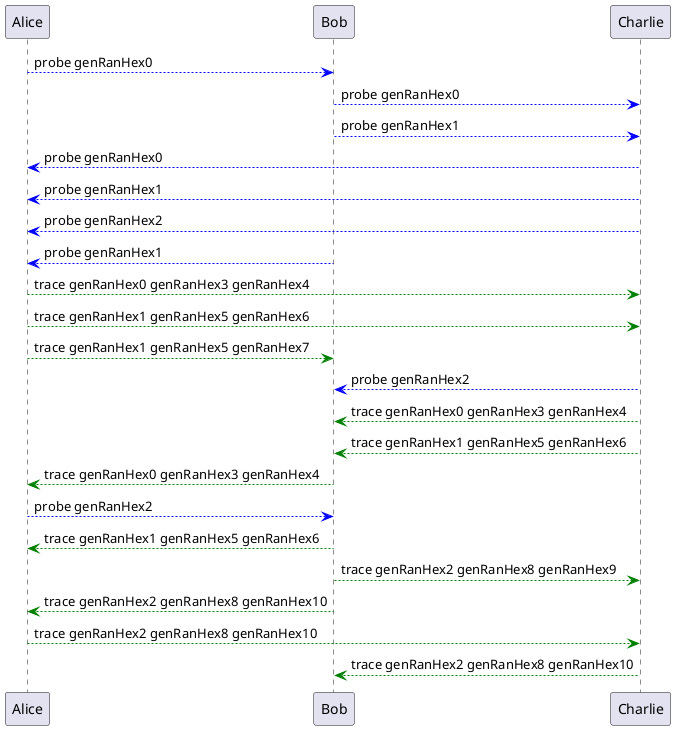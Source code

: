 @startuml messages
Alice -[#blue]-> Bob: probe genRanHex0
Bob -[#blue]-> Charlie: probe genRanHex0
Bob -[#blue]-> Charlie: probe genRanHex1
Charlie -[#blue]-> Alice: probe genRanHex0
Charlie -[#blue]-> Alice: probe genRanHex1
Charlie -[#blue]-> Alice: probe genRanHex2
Bob -[#blue]-> Alice: probe genRanHex1
Alice -[#green]-> Charlie: trace genRanHex0 genRanHex3 genRanHex4
Alice -[#green]-> Charlie: trace genRanHex1 genRanHex5 genRanHex6
Alice -[#green]-> Bob: trace genRanHex1 genRanHex5 genRanHex7
Charlie -[#blue]-> Bob: probe genRanHex2
Charlie -[#green]-> Bob: trace genRanHex0 genRanHex3 genRanHex4
Charlie -[#green]-> Bob: trace genRanHex1 genRanHex5 genRanHex6
Bob -[#green]-> Alice: trace genRanHex0 genRanHex3 genRanHex4
Alice -[#blue]-> Bob: probe genRanHex2
Bob -[#green]-> Alice: trace genRanHex1 genRanHex5 genRanHex6
Bob -[#green]-> Charlie: trace genRanHex2 genRanHex8 genRanHex9
Bob -[#green]-> Alice: trace genRanHex2 genRanHex8 genRanHex10
Alice -[#green]-> Charlie: trace genRanHex2 genRanHex8 genRanHex10
Charlie -[#green]-> Bob: trace genRanHex2 genRanHex8 genRanHex10
@enduml